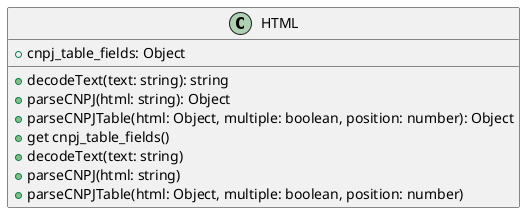 @startuml
class HTML {
    +cnpj_table_fields: Object
    +decodeText(text: string): string
    +parseCNPJ(html: string): Object
    +parseCNPJTable(html: Object, multiple: boolean, position: number): Object
}

HTML : +get cnpj_table_fields()
HTML : +decodeText(text: string)
HTML : +parseCNPJ(html: string)
HTML : +parseCNPJTable(html: Object, multiple: boolean, position: number)

@enduml
